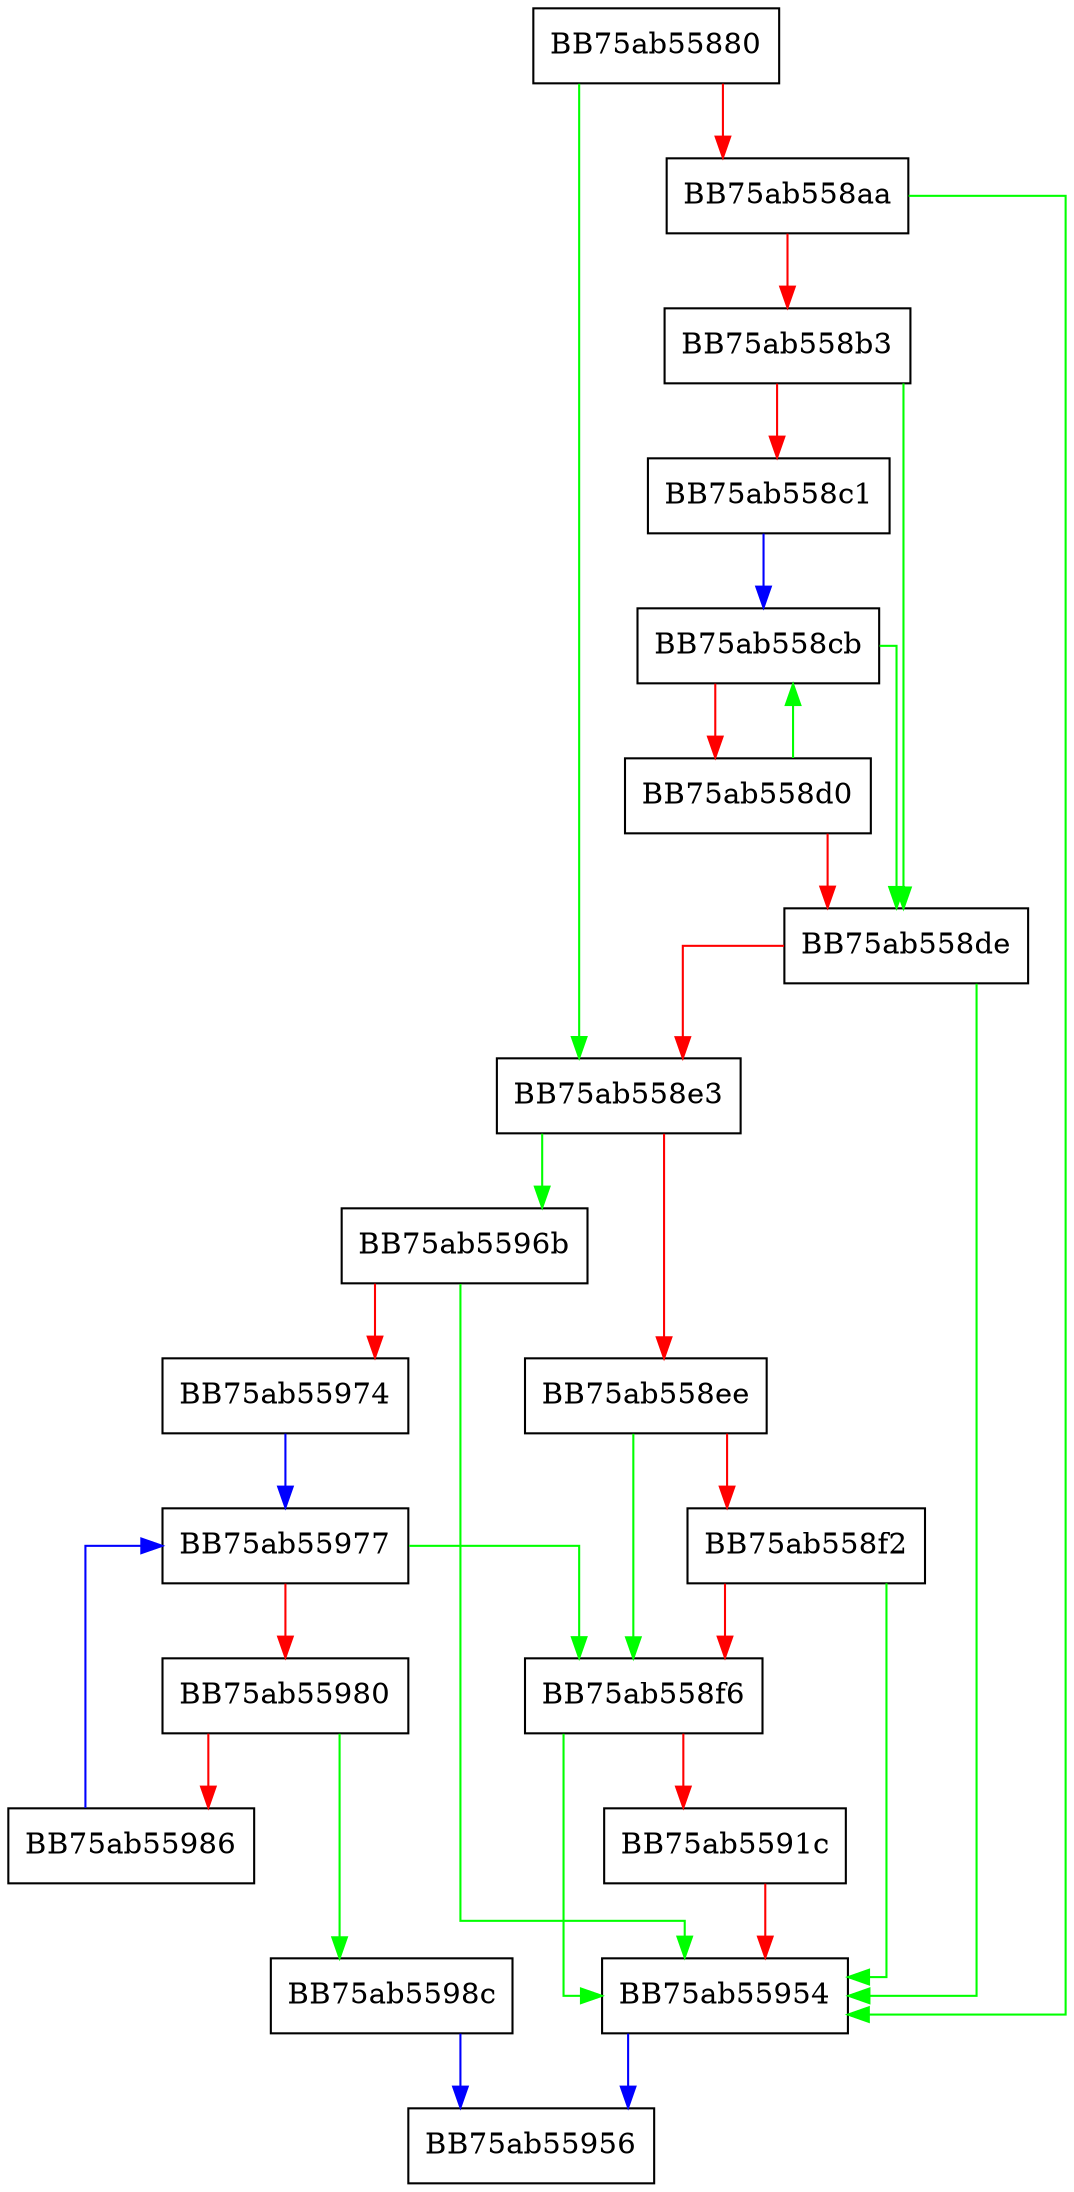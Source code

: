 digraph selectWindowRewriteExprCb {
  node [shape="box"];
  graph [splines=ortho];
  BB75ab55880 -> BB75ab558e3 [color="green"];
  BB75ab55880 -> BB75ab558aa [color="red"];
  BB75ab558aa -> BB75ab55954 [color="green"];
  BB75ab558aa -> BB75ab558b3 [color="red"];
  BB75ab558b3 -> BB75ab558de [color="green"];
  BB75ab558b3 -> BB75ab558c1 [color="red"];
  BB75ab558c1 -> BB75ab558cb [color="blue"];
  BB75ab558cb -> BB75ab558de [color="green"];
  BB75ab558cb -> BB75ab558d0 [color="red"];
  BB75ab558d0 -> BB75ab558cb [color="green"];
  BB75ab558d0 -> BB75ab558de [color="red"];
  BB75ab558de -> BB75ab55954 [color="green"];
  BB75ab558de -> BB75ab558e3 [color="red"];
  BB75ab558e3 -> BB75ab5596b [color="green"];
  BB75ab558e3 -> BB75ab558ee [color="red"];
  BB75ab558ee -> BB75ab558f6 [color="green"];
  BB75ab558ee -> BB75ab558f2 [color="red"];
  BB75ab558f2 -> BB75ab55954 [color="green"];
  BB75ab558f2 -> BB75ab558f6 [color="red"];
  BB75ab558f6 -> BB75ab55954 [color="green"];
  BB75ab558f6 -> BB75ab5591c [color="red"];
  BB75ab5591c -> BB75ab55954 [color="red"];
  BB75ab55954 -> BB75ab55956 [color="blue"];
  BB75ab5596b -> BB75ab55954 [color="green"];
  BB75ab5596b -> BB75ab55974 [color="red"];
  BB75ab55974 -> BB75ab55977 [color="blue"];
  BB75ab55977 -> BB75ab558f6 [color="green"];
  BB75ab55977 -> BB75ab55980 [color="red"];
  BB75ab55980 -> BB75ab5598c [color="green"];
  BB75ab55980 -> BB75ab55986 [color="red"];
  BB75ab55986 -> BB75ab55977 [color="blue"];
  BB75ab5598c -> BB75ab55956 [color="blue"];
}